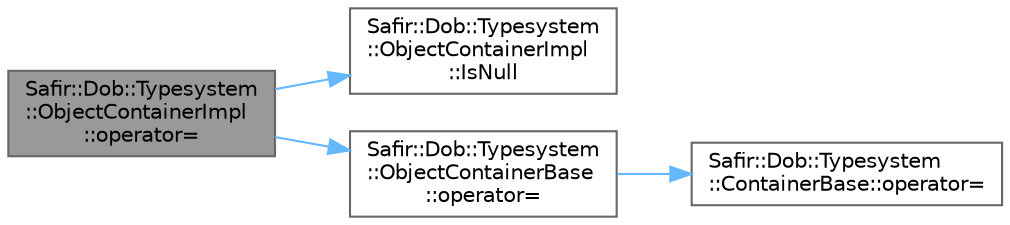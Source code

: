 digraph "Safir::Dob::Typesystem::ObjectContainerImpl::operator="
{
 // LATEX_PDF_SIZE
  bgcolor="transparent";
  edge [fontname=Helvetica,fontsize=10,labelfontname=Helvetica,labelfontsize=10];
  node [fontname=Helvetica,fontsize=10,shape=box,height=0.2,width=0.4];
  rankdir="LR";
  Node1 [label="Safir::Dob::Typesystem\l::ObjectContainerImpl\l::operator=",height=0.2,width=0.4,color="gray40", fillcolor="grey60", style="filled", fontcolor="black",tooltip="Copy assignment operator."];
  Node1 -> Node2 [color="steelblue1",style="solid"];
  Node2 [label="Safir::Dob::Typesystem\l::ObjectContainerImpl\l::IsNull",height=0.2,width=0.4,color="grey40", fillcolor="white", style="filled",URL="$a01507.html#a8609e7b321e7da3bac1a41cbfbbdb30c",tooltip="Is the container set to null?"];
  Node1 -> Node3 [color="steelblue1",style="solid"];
  Node3 [label="Safir::Dob::Typesystem\l::ObjectContainerBase\l::operator=",height=0.2,width=0.4,color="grey40", fillcolor="white", style="filled",URL="$a01503.html#af81baea5284e6f89aa57b5472becb461",tooltip="Copy assignment operator."];
  Node3 -> Node4 [color="steelblue1",style="solid"];
  Node4 [label="Safir::Dob::Typesystem\l::ContainerBase::operator=",height=0.2,width=0.4,color="grey40", fillcolor="white", style="filled",URL="$a01399.html#ae61be338f36196155b670e05ce175aee",tooltip="Copy assignment operator."];
}
